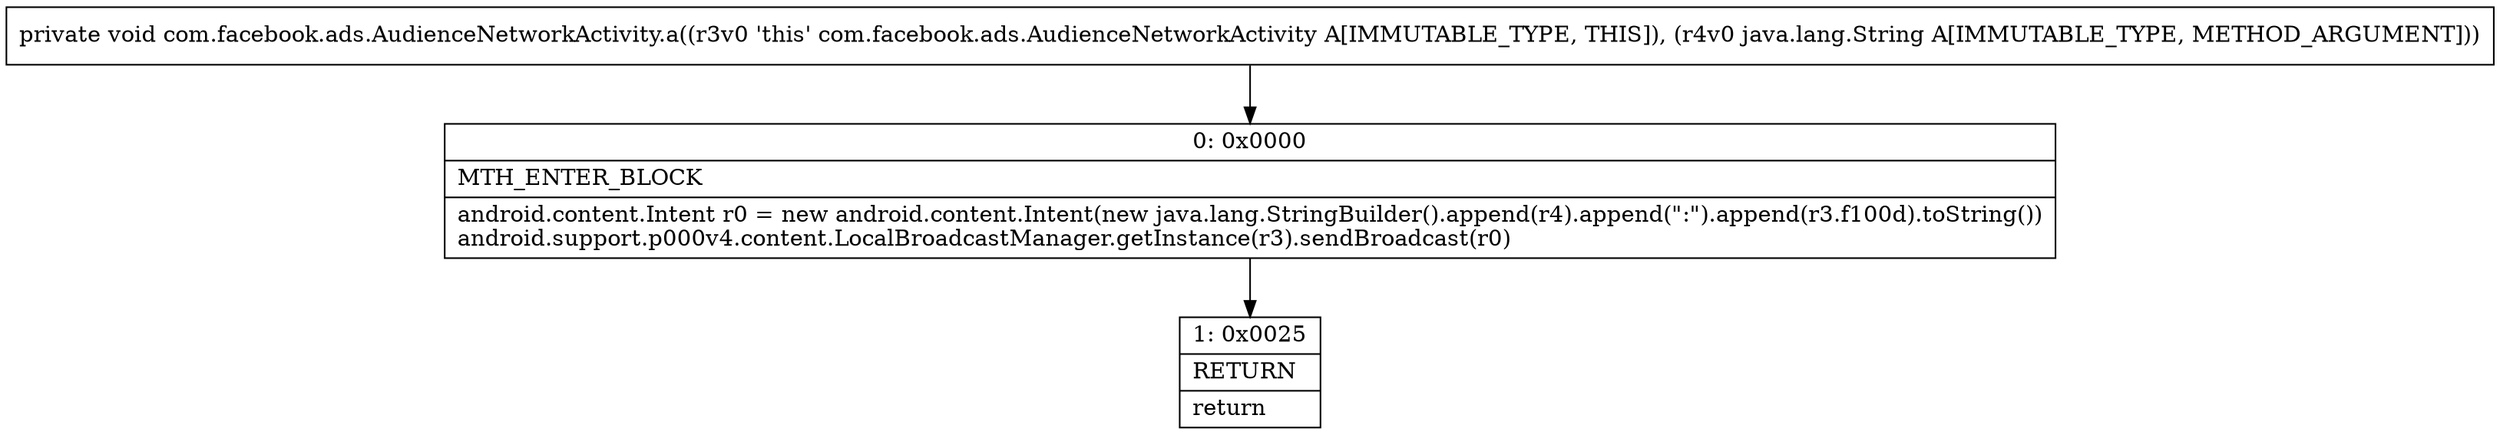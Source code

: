 digraph "CFG forcom.facebook.ads.AudienceNetworkActivity.a(Ljava\/lang\/String;)V" {
Node_0 [shape=record,label="{0\:\ 0x0000|MTH_ENTER_BLOCK\l|android.content.Intent r0 = new android.content.Intent(new java.lang.StringBuilder().append(r4).append(\":\").append(r3.f100d).toString())\landroid.support.p000v4.content.LocalBroadcastManager.getInstance(r3).sendBroadcast(r0)\l}"];
Node_1 [shape=record,label="{1\:\ 0x0025|RETURN\l|return\l}"];
MethodNode[shape=record,label="{private void com.facebook.ads.AudienceNetworkActivity.a((r3v0 'this' com.facebook.ads.AudienceNetworkActivity A[IMMUTABLE_TYPE, THIS]), (r4v0 java.lang.String A[IMMUTABLE_TYPE, METHOD_ARGUMENT])) }"];
MethodNode -> Node_0;
Node_0 -> Node_1;
}

